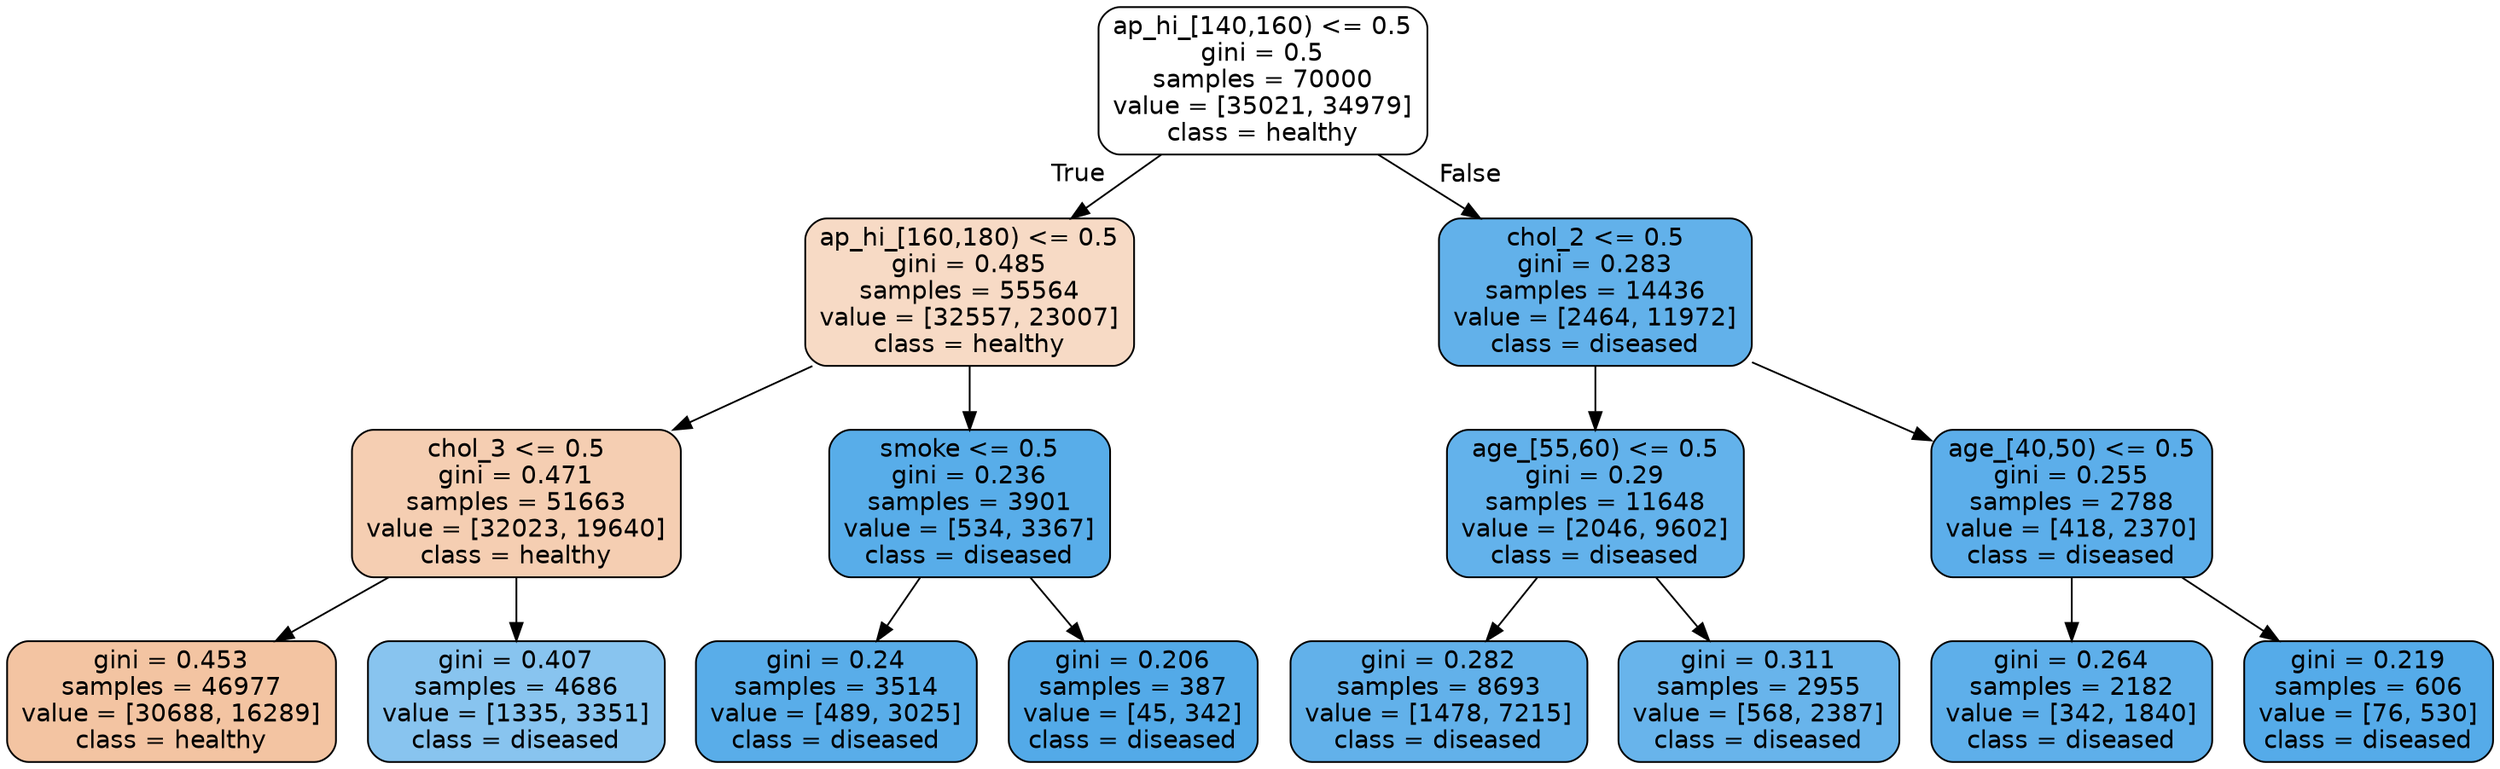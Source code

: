 digraph Tree {
node [shape=box, style="filled, rounded", color="black", fontname=helvetica] ;
edge [fontname=helvetica] ;
0 [label="ap_hi_[140,160) <= 0.5\ngini = 0.5\nsamples = 70000\nvalue = [35021, 34979]\nclass = healthy", fillcolor="#ffffff"] ;
1 [label="ap_hi_[160,180) <= 0.5\ngini = 0.485\nsamples = 55564\nvalue = [32557, 23007]\nclass = healthy", fillcolor="#f7dac5"] ;
0 -> 1 [labeldistance=2.5, labelangle=45, headlabel="True"] ;
2 [label="chol_3 <= 0.5\ngini = 0.471\nsamples = 51663\nvalue = [32023, 19640]\nclass = healthy", fillcolor="#f5ceb2"] ;
1 -> 2 ;
3 [label="gini = 0.453\nsamples = 46977\nvalue = [30688, 16289]\nclass = healthy", fillcolor="#f3c4a2"] ;
2 -> 3 ;
4 [label="gini = 0.407\nsamples = 4686\nvalue = [1335, 3351]\nclass = diseased", fillcolor="#88c4ef"] ;
2 -> 4 ;
5 [label="smoke <= 0.5\ngini = 0.236\nsamples = 3901\nvalue = [534, 3367]\nclass = diseased", fillcolor="#58ade9"] ;
1 -> 5 ;
6 [label="gini = 0.24\nsamples = 3514\nvalue = [489, 3025]\nclass = diseased", fillcolor="#59ade9"] ;
5 -> 6 ;
7 [label="gini = 0.206\nsamples = 387\nvalue = [45, 342]\nclass = diseased", fillcolor="#53aae8"] ;
5 -> 7 ;
8 [label="chol_2 <= 0.5\ngini = 0.283\nsamples = 14436\nvalue = [2464, 11972]\nclass = diseased", fillcolor="#62b1ea"] ;
0 -> 8 [labeldistance=2.5, labelangle=-45, headlabel="False"] ;
9 [label="age_[55,60) <= 0.5\ngini = 0.29\nsamples = 11648\nvalue = [2046, 9602]\nclass = diseased", fillcolor="#63b2eb"] ;
8 -> 9 ;
10 [label="gini = 0.282\nsamples = 8693\nvalue = [1478, 7215]\nclass = diseased", fillcolor="#62b1ea"] ;
9 -> 10 ;
11 [label="gini = 0.311\nsamples = 2955\nvalue = [568, 2387]\nclass = diseased", fillcolor="#68b4eb"] ;
9 -> 11 ;
12 [label="age_[40,50) <= 0.5\ngini = 0.255\nsamples = 2788\nvalue = [418, 2370]\nclass = diseased", fillcolor="#5caeea"] ;
8 -> 12 ;
13 [label="gini = 0.264\nsamples = 2182\nvalue = [342, 1840]\nclass = diseased", fillcolor="#5eafea"] ;
12 -> 13 ;
14 [label="gini = 0.219\nsamples = 606\nvalue = [76, 530]\nclass = diseased", fillcolor="#55abe9"] ;
12 -> 14 ;
}